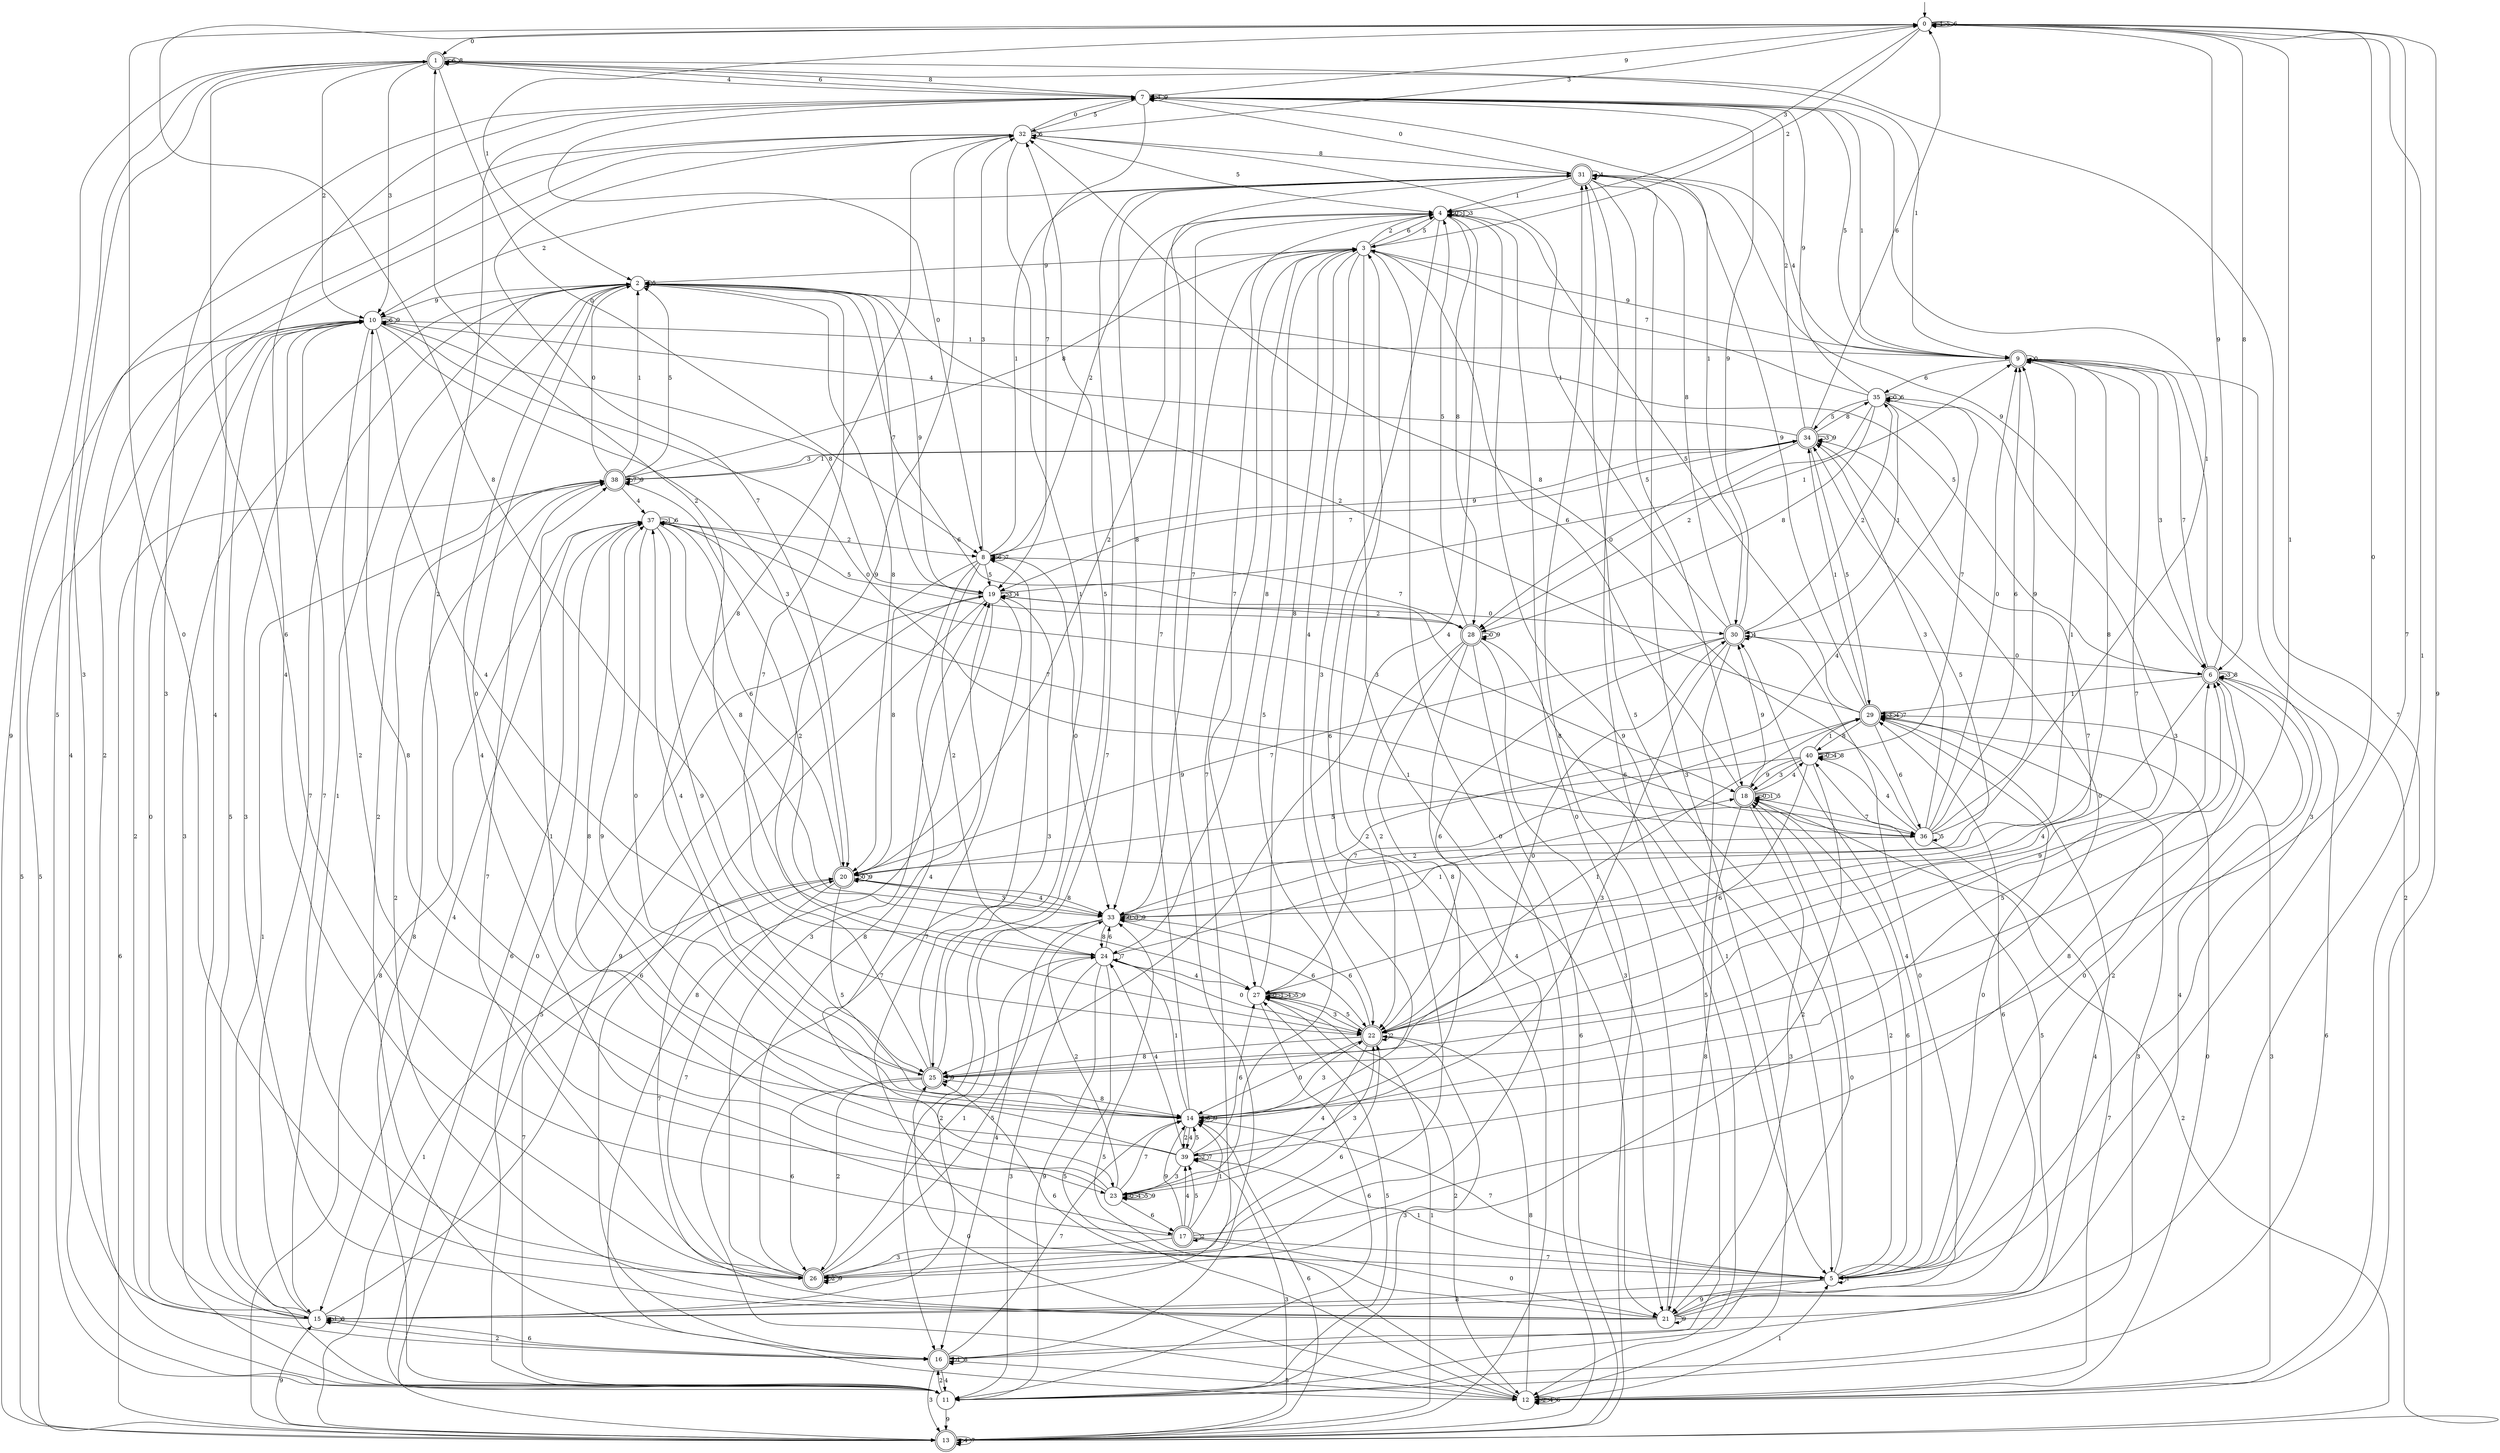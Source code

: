 digraph g {

	s0 [shape="circle" label="0"];
	s1 [shape="doublecircle" label="1"];
	s2 [shape="circle" label="2"];
	s3 [shape="circle" label="3"];
	s4 [shape="circle" label="4"];
	s5 [shape="circle" label="5"];
	s6 [shape="doublecircle" label="6"];
	s7 [shape="circle" label="7"];
	s8 [shape="circle" label="8"];
	s9 [shape="doublecircle" label="9"];
	s10 [shape="circle" label="10"];
	s11 [shape="circle" label="11"];
	s12 [shape="circle" label="12"];
	s13 [shape="doublecircle" label="13"];
	s14 [shape="circle" label="14"];
	s15 [shape="circle" label="15"];
	s16 [shape="doublecircle" label="16"];
	s17 [shape="doublecircle" label="17"];
	s18 [shape="doublecircle" label="18"];
	s19 [shape="circle" label="19"];
	s20 [shape="doublecircle" label="20"];
	s21 [shape="circle" label="21"];
	s22 [shape="doublecircle" label="22"];
	s23 [shape="circle" label="23"];
	s24 [shape="circle" label="24"];
	s25 [shape="doublecircle" label="25"];
	s26 [shape="doublecircle" label="26"];
	s27 [shape="circle" label="27"];
	s28 [shape="doublecircle" label="28"];
	s29 [shape="doublecircle" label="29"];
	s30 [shape="doublecircle" label="30"];
	s31 [shape="doublecircle" label="31"];
	s32 [shape="circle" label="32"];
	s33 [shape="circle" label="33"];
	s34 [shape="doublecircle" label="34"];
	s35 [shape="circle" label="35"];
	s36 [shape="circle" label="36"];
	s37 [shape="circle" label="37"];
	s38 [shape="doublecircle" label="38"];
	s39 [shape="circle" label="39"];
	s40 [shape="circle" label="40"];
	s0 -> s1 [label="0"];
	s0 -> s2 [label="1"];
	s0 -> s3 [label="2"];
	s0 -> s4 [label="3"];
	s0 -> s0 [label="4"];
	s0 -> s0 [label="5"];
	s0 -> s0 [label="6"];
	s0 -> s5 [label="7"];
	s0 -> s6 [label="8"];
	s0 -> s7 [label="9"];
	s1 -> s8 [label="0"];
	s1 -> s9 [label="1"];
	s1 -> s10 [label="2"];
	s1 -> s10 [label="3"];
	s1 -> s7 [label="4"];
	s1 -> s11 [label="5"];
	s1 -> s1 [label="6"];
	s1 -> s12 [label="7"];
	s1 -> s1 [label="8"];
	s1 -> s13 [label="9"];
	s2 -> s14 [label="0"];
	s2 -> s15 [label="1"];
	s2 -> s16 [label="2"];
	s2 -> s11 [label="3"];
	s2 -> s17 [label="4"];
	s2 -> s2 [label="5"];
	s2 -> s18 [label="6"];
	s2 -> s19 [label="7"];
	s2 -> s20 [label="8"];
	s2 -> s10 [label="9"];
	s3 -> s13 [label="0"];
	s3 -> s21 [label="1"];
	s3 -> s4 [label="2"];
	s3 -> s14 [label="3"];
	s3 -> s22 [label="4"];
	s3 -> s23 [label="5"];
	s3 -> s4 [label="6"];
	s3 -> s15 [label="7"];
	s3 -> s24 [label="8"];
	s3 -> s2 [label="9"];
	s4 -> s4 [label="0"];
	s4 -> s4 [label="1"];
	s4 -> s8 [label="2"];
	s4 -> s4 [label="3"];
	s4 -> s25 [label="4"];
	s4 -> s3 [label="5"];
	s4 -> s26 [label="6"];
	s4 -> s27 [label="7"];
	s4 -> s28 [label="8"];
	s4 -> s5 [label="9"];
	s5 -> s29 [label="0"];
	s5 -> s5 [label="1"];
	s5 -> s18 [label="2"];
	s5 -> s9 [label="3"];
	s5 -> s30 [label="4"];
	s5 -> s31 [label="5"];
	s5 -> s18 [label="6"];
	s5 -> s14 [label="7"];
	s5 -> s15 [label="8"];
	s5 -> s21 [label="9"];
	s6 -> s5 [label="0"];
	s6 -> s29 [label="1"];
	s6 -> s5 [label="2"];
	s6 -> s6 [label="3"];
	s6 -> s27 [label="4"];
	s6 -> s2 [label="5"];
	s6 -> s11 [label="6"];
	s6 -> s9 [label="7"];
	s6 -> s6 [label="8"];
	s6 -> s0 [label="9"];
	s7 -> s8 [label="0"];
	s7 -> s30 [label="1"];
	s7 -> s14 [label="2"];
	s7 -> s15 [label="3"];
	s7 -> s7 [label="4"];
	s7 -> s32 [label="5"];
	s7 -> s1 [label="6"];
	s7 -> s19 [label="7"];
	s7 -> s1 [label="8"];
	s7 -> s7 [label="9"];
	s8 -> s33 [label="0"];
	s8 -> s31 [label="1"];
	s8 -> s24 [label="2"];
	s8 -> s32 [label="3"];
	s8 -> s23 [label="4"];
	s8 -> s19 [label="5"];
	s8 -> s8 [label="6"];
	s8 -> s8 [label="7"];
	s8 -> s20 [label="8"];
	s8 -> s34 [label="9"];
	s9 -> s9 [label="0"];
	s9 -> s7 [label="1"];
	s9 -> s13 [label="2"];
	s9 -> s6 [label="3"];
	s9 -> s31 [label="4"];
	s9 -> s7 [label="5"];
	s9 -> s35 [label="6"];
	s9 -> s22 [label="7"];
	s9 -> s33 [label="8"];
	s9 -> s3 [label="9"];
	s10 -> s36 [label="0"];
	s10 -> s9 [label="1"];
	s10 -> s23 [label="2"];
	s10 -> s20 [label="3"];
	s10 -> s22 [label="4"];
	s10 -> s13 [label="5"];
	s10 -> s10 [label="6"];
	s10 -> s26 [label="7"];
	s10 -> s19 [label="8"];
	s10 -> s10 [label="9"];
	s11 -> s37 [label="0"];
	s11 -> s38 [label="1"];
	s11 -> s16 [label="2"];
	s11 -> s29 [label="3"];
	s11 -> s29 [label="4"];
	s11 -> s27 [label="5"];
	s11 -> s37 [label="6"];
	s11 -> s20 [label="7"];
	s11 -> s38 [label="8"];
	s11 -> s13 [label="9"];
	s12 -> s25 [label="0"];
	s12 -> s5 [label="1"];
	s12 -> s12 [label="2"];
	s12 -> s29 [label="3"];
	s12 -> s12 [label="4"];
	s12 -> s33 [label="5"];
	s12 -> s12 [label="6"];
	s12 -> s8 [label="7"];
	s12 -> s22 [label="8"];
	s12 -> s0 [label="9"];
	s13 -> s4 [label="0"];
	s13 -> s27 [label="1"];
	s13 -> s3 [label="2"];
	s13 -> s39 [label="3"];
	s13 -> s13 [label="4"];
	s13 -> s10 [label="5"];
	s13 -> s14 [label="6"];
	s13 -> s13 [label="7"];
	s13 -> s37 [label="8"];
	s13 -> s15 [label="9"];
	s14 -> s0 [label="0"];
	s14 -> s24 [label="1"];
	s14 -> s39 [label="2"];
	s14 -> s22 [label="3"];
	s14 -> s39 [label="4"];
	s14 -> s6 [label="5"];
	s14 -> s14 [label="6"];
	s14 -> s31 [label="7"];
	s14 -> s32 [label="8"];
	s14 -> s14 [label="9"];
	s15 -> s10 [label="0"];
	s15 -> s15 [label="1"];
	s15 -> s16 [label="2"];
	s15 -> s1 [label="3"];
	s15 -> s32 [label="4"];
	s15 -> s10 [label="5"];
	s15 -> s29 [label="6"];
	s15 -> s2 [label="7"];
	s15 -> s15 [label="8"];
	s15 -> s19 [label="9"];
	s16 -> s18 [label="0"];
	s16 -> s16 [label="1"];
	s16 -> s10 [label="2"];
	s16 -> s13 [label="3"];
	s16 -> s11 [label="4"];
	s16 -> s12 [label="5"];
	s16 -> s15 [label="6"];
	s16 -> s14 [label="7"];
	s16 -> s16 [label="8"];
	s16 -> s4 [label="9"];
	s17 -> s21 [label="0"];
	s17 -> s14 [label="1"];
	s17 -> s17 [label="2"];
	s17 -> s26 [label="3"];
	s17 -> s39 [label="4"];
	s17 -> s39 [label="5"];
	s17 -> s1 [label="6"];
	s17 -> s5 [label="7"];
	s17 -> s6 [label="8"];
	s17 -> s14 [label="9"];
	s18 -> s18 [label="0"];
	s18 -> s18 [label="1"];
	s18 -> s13 [label="2"];
	s18 -> s21 [label="3"];
	s18 -> s40 [label="4"];
	s18 -> s18 [label="5"];
	s18 -> s3 [label="6"];
	s18 -> s36 [label="7"];
	s18 -> s21 [label="8"];
	s18 -> s30 [label="9"];
	s19 -> s30 [label="0"];
	s19 -> s9 [label="1"];
	s19 -> s28 [label="2"];
	s19 -> s19 [label="3"];
	s19 -> s19 [label="4"];
	s19 -> s13 [label="5"];
	s19 -> s16 [label="6"];
	s19 -> s5 [label="7"];
	s19 -> s12 [label="8"];
	s19 -> s2 [label="9"];
	s20 -> s20 [label="0"];
	s20 -> s13 [label="1"];
	s20 -> s4 [label="2"];
	s20 -> s33 [label="3"];
	s20 -> s33 [label="4"];
	s20 -> s14 [label="5"];
	s20 -> s37 [label="6"];
	s20 -> s26 [label="7"];
	s20 -> s33 [label="8"];
	s20 -> s20 [label="9"];
	s21 -> s30 [label="0"];
	s21 -> s0 [label="1"];
	s21 -> s38 [label="2"];
	s21 -> s10 [label="3"];
	s21 -> s6 [label="4"];
	s21 -> s40 [label="5"];
	s21 -> s25 [label="6"];
	s21 -> s20 [label="7"];
	s21 -> s31 [label="8"];
	s21 -> s21 [label="9"];
	s22 -> s14 [label="0"];
	s22 -> s29 [label="1"];
	s22 -> s22 [label="2"];
	s22 -> s11 [label="3"];
	s22 -> s23 [label="4"];
	s22 -> s27 [label="5"];
	s22 -> s33 [label="6"];
	s22 -> s34 [label="7"];
	s22 -> s25 [label="8"];
	s22 -> s6 [label="9"];
	s23 -> s23 [label="0"];
	s23 -> s38 [label="1"];
	s23 -> s33 [label="2"];
	s23 -> s22 [label="3"];
	s23 -> s23 [label="4"];
	s23 -> s23 [label="5"];
	s23 -> s17 [label="6"];
	s23 -> s14 [label="7"];
	s23 -> s10 [label="8"];
	s23 -> s23 [label="9"];
	s24 -> s22 [label="0"];
	s24 -> s18 [label="1"];
	s24 -> s1 [label="2"];
	s24 -> s11 [label="3"];
	s24 -> s27 [label="4"];
	s24 -> s12 [label="5"];
	s24 -> s33 [label="6"];
	s24 -> s24 [label="7"];
	s24 -> s0 [label="8"];
	s24 -> s11 [label="9"];
	s25 -> s30 [label="0"];
	s25 -> s0 [label="1"];
	s25 -> s26 [label="2"];
	s25 -> s19 [label="3"];
	s25 -> s37 [label="4"];
	s25 -> s32 [label="5"];
	s25 -> s26 [label="6"];
	s25 -> s2 [label="7"];
	s25 -> s14 [label="8"];
	s25 -> s25 [label="9"];
	s26 -> s0 [label="0"];
	s26 -> s24 [label="1"];
	s26 -> s26 [label="2"];
	s26 -> s19 [label="3"];
	s26 -> s7 [label="4"];
	s26 -> s24 [label="5"];
	s26 -> s22 [label="6"];
	s26 -> s38 [label="7"];
	s26 -> s19 [label="8"];
	s26 -> s26 [label="9"];
	s27 -> s27 [label="0"];
	s27 -> s27 [label="1"];
	s27 -> s12 [label="2"];
	s27 -> s22 [label="3"];
	s27 -> s27 [label="4"];
	s27 -> s27 [label="5"];
	s27 -> s11 [label="6"];
	s27 -> s29 [label="7"];
	s27 -> s3 [label="8"];
	s27 -> s27 [label="9"];
	s28 -> s28 [label="0"];
	s28 -> s5 [label="1"];
	s28 -> s22 [label="2"];
	s28 -> s21 [label="3"];
	s28 -> s26 [label="4"];
	s28 -> s4 [label="5"];
	s28 -> s13 [label="6"];
	s28 -> s8 [label="7"];
	s28 -> s14 [label="8"];
	s28 -> s28 [label="9"];
	s29 -> s12 [label="0"];
	s29 -> s34 [label="1"];
	s29 -> s2 [label="2"];
	s29 -> s29 [label="3"];
	s29 -> s29 [label="4"];
	s29 -> s4 [label="5"];
	s29 -> s36 [label="6"];
	s29 -> s29 [label="7"];
	s29 -> s40 [label="8"];
	s29 -> s31 [label="9"];
	s30 -> s6 [label="0"];
	s30 -> s32 [label="1"];
	s30 -> s35 [label="2"];
	s30 -> s39 [label="3"];
	s30 -> s30 [label="4"];
	s30 -> s16 [label="5"];
	s30 -> s22 [label="6"];
	s30 -> s20 [label="7"];
	s30 -> s31 [label="8"];
	s30 -> s7 [label="9"];
	s31 -> s7 [label="0"];
	s31 -> s4 [label="1"];
	s31 -> s10 [label="2"];
	s31 -> s12 [label="3"];
	s31 -> s31 [label="4"];
	s31 -> s18 [label="5"];
	s31 -> s12 [label="6"];
	s31 -> s16 [label="7"];
	s31 -> s33 [label="8"];
	s31 -> s6 [label="9"];
	s32 -> s7 [label="0"];
	s32 -> s25 [label="1"];
	s32 -> s11 [label="2"];
	s32 -> s0 [label="3"];
	s32 -> s11 [label="4"];
	s32 -> s4 [label="5"];
	s32 -> s32 [label="6"];
	s32 -> s20 [label="7"];
	s32 -> s31 [label="8"];
	s32 -> s22 [label="9"];
	s33 -> s33 [label="0"];
	s33 -> s9 [label="1"];
	s33 -> s15 [label="2"];
	s33 -> s33 [label="3"];
	s33 -> s16 [label="4"];
	s33 -> s34 [label="5"];
	s33 -> s22 [label="6"];
	s33 -> s3 [label="7"];
	s33 -> s24 [label="8"];
	s33 -> s33 [label="9"];
	s34 -> s28 [label="0"];
	s34 -> s38 [label="1"];
	s34 -> s7 [label="2"];
	s34 -> s34 [label="3"];
	s34 -> s10 [label="4"];
	s34 -> s29 [label="5"];
	s34 -> s0 [label="6"];
	s34 -> s19 [label="7"];
	s34 -> s35 [label="8"];
	s34 -> s34 [label="9"];
	s35 -> s35 [label="0"];
	s35 -> s30 [label="1"];
	s35 -> s28 [label="2"];
	s35 -> s25 [label="3"];
	s35 -> s33 [label="4"];
	s35 -> s34 [label="5"];
	s35 -> s35 [label="6"];
	s35 -> s3 [label="7"];
	s35 -> s28 [label="8"];
	s35 -> s7 [label="9"];
	s36 -> s9 [label="0"];
	s36 -> s7 [label="1"];
	s36 -> s20 [label="2"];
	s36 -> s34 [label="3"];
	s36 -> s40 [label="4"];
	s36 -> s36 [label="5"];
	s36 -> s9 [label="6"];
	s36 -> s12 [label="7"];
	s36 -> s32 [label="8"];
	s36 -> s9 [label="9"];
	s37 -> s25 [label="0"];
	s37 -> s37 [label="1"];
	s37 -> s8 [label="2"];
	s37 -> s36 [label="3"];
	s37 -> s15 [label="4"];
	s37 -> s28 [label="5"];
	s37 -> s37 [label="6"];
	s37 -> s36 [label="7"];
	s37 -> s33 [label="8"];
	s37 -> s25 [label="9"];
	s38 -> s2 [label="0"];
	s38 -> s2 [label="1"];
	s38 -> s27 [label="2"];
	s38 -> s34 [label="3"];
	s38 -> s37 [label="4"];
	s38 -> s2 [label="5"];
	s38 -> s13 [label="6"];
	s38 -> s38 [label="7"];
	s38 -> s3 [label="8"];
	s38 -> s38 [label="9"];
	s39 -> s34 [label="0"];
	s39 -> s5 [label="1"];
	s39 -> s39 [label="2"];
	s39 -> s23 [label="3"];
	s39 -> s24 [label="4"];
	s39 -> s14 [label="5"];
	s39 -> s27 [label="6"];
	s39 -> s39 [label="7"];
	s39 -> s37 [label="8"];
	s39 -> s37 [label="9"];
	s40 -> s40 [label="0"];
	s40 -> s29 [label="1"];
	s40 -> s26 [label="2"];
	s40 -> s18 [label="3"];
	s40 -> s40 [label="4"];
	s40 -> s20 [label="5"];
	s40 -> s22 [label="6"];
	s40 -> s35 [label="7"];
	s40 -> s40 [label="8"];
	s40 -> s18 [label="9"];

__start0 [label="" shape="none" width="0" height="0"];
__start0 -> s0;

}
